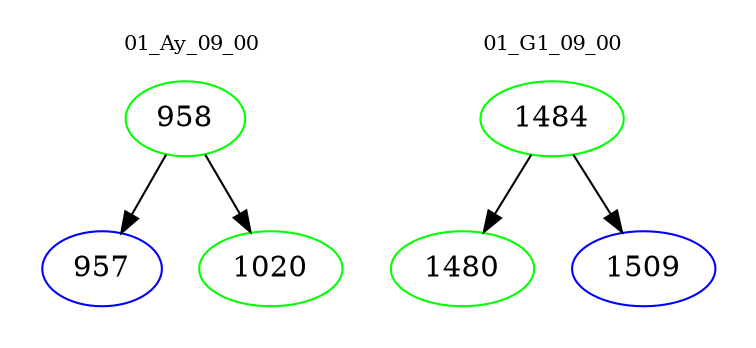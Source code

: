 digraph{
subgraph cluster_0 {
color = white
label = "01_Ay_09_00";
fontsize=10;
T0_958 [label="958", color="green"]
T0_958 -> T0_957 [color="black"]
T0_957 [label="957", color="blue"]
T0_958 -> T0_1020 [color="black"]
T0_1020 [label="1020", color="green"]
}
subgraph cluster_1 {
color = white
label = "01_G1_09_00";
fontsize=10;
T1_1484 [label="1484", color="green"]
T1_1484 -> T1_1480 [color="black"]
T1_1480 [label="1480", color="green"]
T1_1484 -> T1_1509 [color="black"]
T1_1509 [label="1509", color="blue"]
}
}
